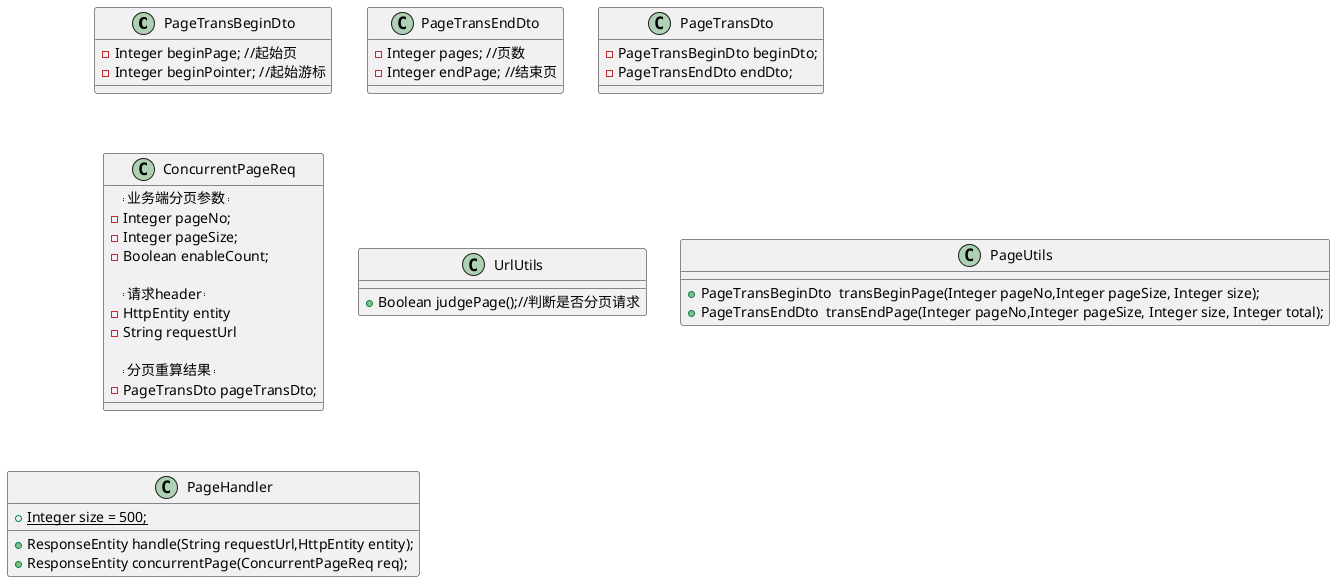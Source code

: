 @startuml
class PageTransBeginDto{
    - Integer beginPage; //起始页
    - Integer beginPointer; //起始游标
}

class PageTransEndDto{
    - Integer pages; //页数
    - Integer endPage; //结束页
}

class PageTransDto{
    - PageTransBeginDto beginDto;
    - PageTransEndDto endDto;
}


class ConcurrentPageReq{

    == 业务端分页参数 ==
    - Integer pageNo;
    - Integer pageSize;
    - Boolean enableCount;

    == 请求header ==
    - HttpEntity entity
    - String requestUrl

    == 分页重算结果 ==
    - PageTransDto pageTransDto;
}


class UrlUtils{
    + Boolean judgePage();//判断是否分页请求
}

class PageUtils{

    + PageTransBeginDto  transBeginPage(Integer pageNo,Integer pageSize, Integer size);
    + PageTransEndDto  transEndPage(Integer pageNo,Integer pageSize, Integer size, Integer total);
}


class PageHandler{
    + {static} Integer size = 500;

    + ResponseEntity handle(String requestUrl,HttpEntity entity);
    + ResponseEntity concurrentPage(ConcurrentPageReq req);
}
@enduml